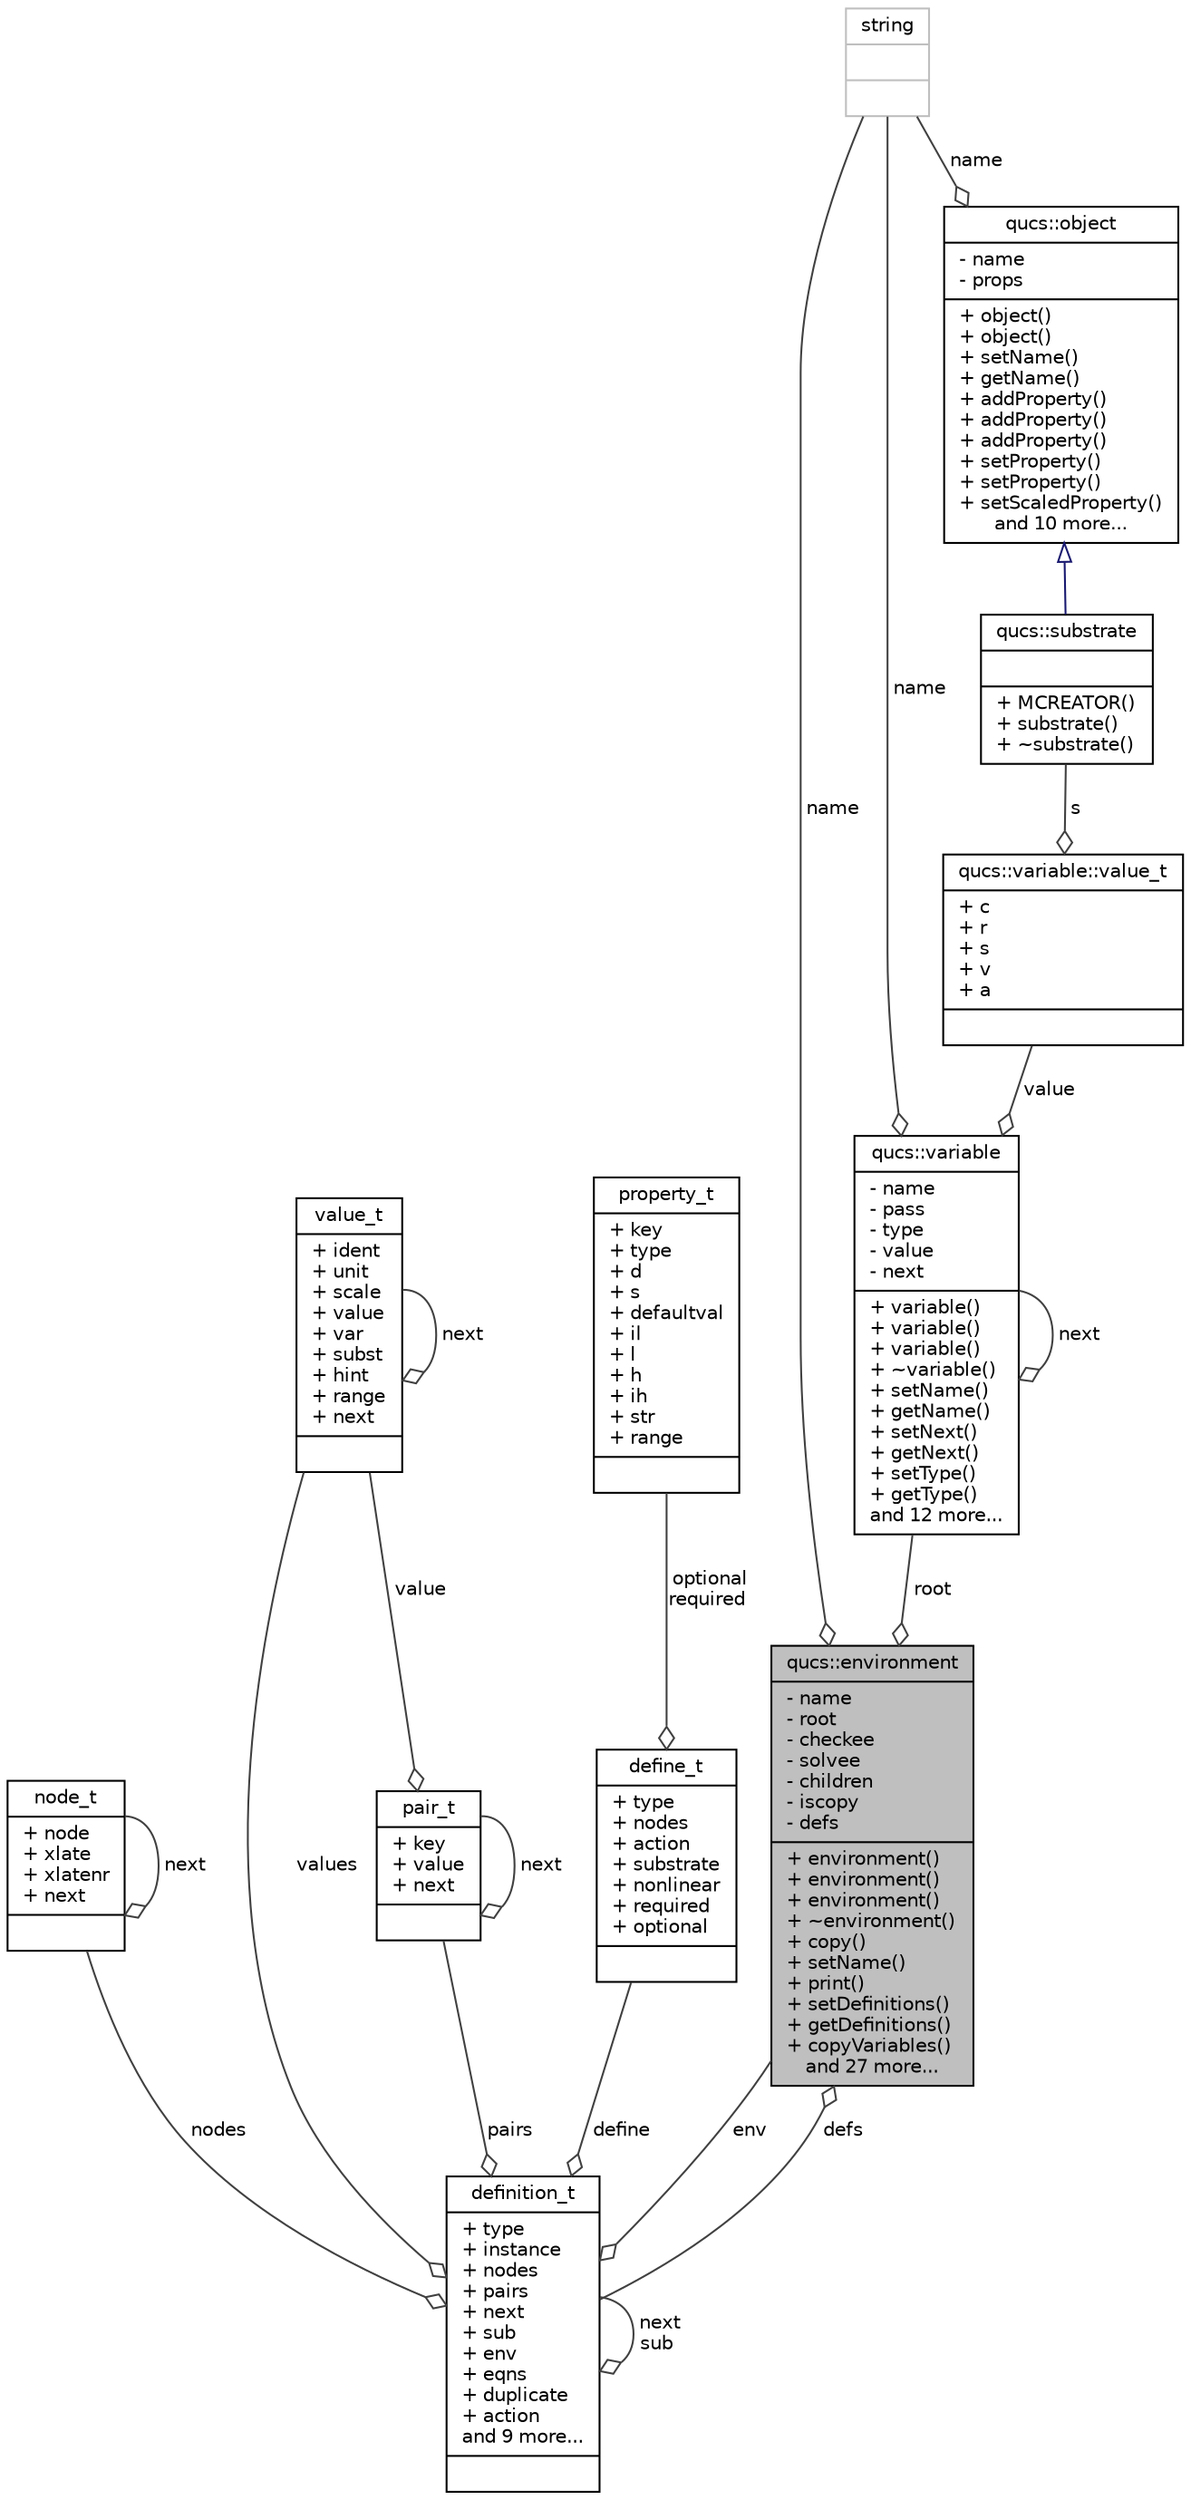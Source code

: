 digraph G
{
  edge [fontname="Helvetica",fontsize="10",labelfontname="Helvetica",labelfontsize="10"];
  node [fontname="Helvetica",fontsize="10",shape=record];
  Node1 [label="{qucs::environment\n|- name\l- root\l- checkee\l- solvee\l- children\l- iscopy\l- defs\l|+ environment()\l+ environment()\l+ environment()\l+ ~environment()\l+ copy()\l+ setName()\l+ print()\l+ setDefinitions()\l+ getDefinitions()\l+ copyVariables()\land 27 more...}",height=0.2,width=0.4,color="black", fillcolor="grey75", style="filled" fontcolor="black"];
  Node2 -> Node1 [color="grey25",fontsize="10",style="solid",label=" defs" ,arrowhead="odiamond",fontname="Helvetica"];
  Node2 [label="{definition_t\n|+ type\l+ instance\l+ nodes\l+ pairs\l+ next\l+ sub\l+ env\l+ eqns\l+ duplicate\l+ action\land 9 more...|}",height=0.2,width=0.4,color="black", fillcolor="white", style="filled",URL="$structdefinition__t.html"];
  Node1 -> Node2 [color="grey25",fontsize="10",style="solid",label=" env" ,arrowhead="odiamond",fontname="Helvetica"];
  Node3 -> Node2 [color="grey25",fontsize="10",style="solid",label=" nodes" ,arrowhead="odiamond",fontname="Helvetica"];
  Node3 [label="{node_t\n|+ node\l+ xlate\l+ xlatenr\l+ next\l|}",height=0.2,width=0.4,color="black", fillcolor="white", style="filled",URL="$structnode__t.html"];
  Node3 -> Node3 [color="grey25",fontsize="10",style="solid",label=" next" ,arrowhead="odiamond",fontname="Helvetica"];
  Node2 -> Node2 [color="grey25",fontsize="10",style="solid",label=" next\nsub" ,arrowhead="odiamond",fontname="Helvetica"];
  Node4 -> Node2 [color="grey25",fontsize="10",style="solid",label=" values" ,arrowhead="odiamond",fontname="Helvetica"];
  Node4 [label="{value_t\n|+ ident\l+ unit\l+ scale\l+ value\l+ var\l+ subst\l+ hint\l+ range\l+ next\l|}",height=0.2,width=0.4,color="black", fillcolor="white", style="filled",URL="$structvalue__t.html"];
  Node4 -> Node4 [color="grey25",fontsize="10",style="solid",label=" next" ,arrowhead="odiamond",fontname="Helvetica"];
  Node5 -> Node2 [color="grey25",fontsize="10",style="solid",label=" pairs" ,arrowhead="odiamond",fontname="Helvetica"];
  Node5 [label="{pair_t\n|+ key\l+ value\l+ next\l|}",height=0.2,width=0.4,color="black", fillcolor="white", style="filled",URL="$structpair__t.html"];
  Node4 -> Node5 [color="grey25",fontsize="10",style="solid",label=" value" ,arrowhead="odiamond",fontname="Helvetica"];
  Node5 -> Node5 [color="grey25",fontsize="10",style="solid",label=" next" ,arrowhead="odiamond",fontname="Helvetica"];
  Node6 -> Node2 [color="grey25",fontsize="10",style="solid",label=" define" ,arrowhead="odiamond",fontname="Helvetica"];
  Node6 [label="{define_t\n|+ type\l+ nodes\l+ action\l+ substrate\l+ nonlinear\l+ required\l+ optional\l|}",height=0.2,width=0.4,color="black", fillcolor="white", style="filled",URL="$structdefine__t.html"];
  Node7 -> Node6 [color="grey25",fontsize="10",style="solid",label=" optional\nrequired" ,arrowhead="odiamond",fontname="Helvetica"];
  Node7 [label="{property_t\n|+ key\l+ type\l+ d\l+ s\l+ defaultval\l+ il\l+ l\l+ h\l+ ih\l+ str\l+ range\l|}",height=0.2,width=0.4,color="black", fillcolor="white", style="filled",URL="$structproperty__t.html"];
  Node8 -> Node1 [color="grey25",fontsize="10",style="solid",label=" name" ,arrowhead="odiamond",fontname="Helvetica"];
  Node8 [label="{string\n||}",height=0.2,width=0.4,color="grey75", fillcolor="white", style="filled"];
  Node9 -> Node1 [color="grey25",fontsize="10",style="solid",label=" root" ,arrowhead="odiamond",fontname="Helvetica"];
  Node9 [label="{qucs::variable\n|- name\l- pass\l- type\l- value\l- next\l|+ variable()\l+ variable()\l+ variable()\l+ ~variable()\l+ setName()\l+ getName()\l+ setNext()\l+ getNext()\l+ setType()\l+ getType()\land 12 more...}",height=0.2,width=0.4,color="black", fillcolor="white", style="filled",URL="$classqucs_1_1variable.html"];
  Node8 -> Node9 [color="grey25",fontsize="10",style="solid",label=" name" ,arrowhead="odiamond",fontname="Helvetica"];
  Node10 -> Node9 [color="grey25",fontsize="10",style="solid",label=" value" ,arrowhead="odiamond",fontname="Helvetica"];
  Node10 [label="{qucs::variable::value_t\n|+ c\l+ r\l+ s\l+ v\l+ a\l|}",height=0.2,width=0.4,color="black", fillcolor="white", style="filled",URL="$unionqucs_1_1variable_1_1value__t.html"];
  Node11 -> Node10 [color="grey25",fontsize="10",style="solid",label=" s" ,arrowhead="odiamond",fontname="Helvetica"];
  Node11 [label="{qucs::substrate\n||+ MCREATOR()\l+ substrate()\l+ ~substrate()\l}",height=0.2,width=0.4,color="black", fillcolor="white", style="filled",URL="$classqucs_1_1substrate.html"];
  Node12 -> Node11 [dir="back",color="midnightblue",fontsize="10",style="solid",arrowtail="onormal",fontname="Helvetica"];
  Node12 [label="{qucs::object\n|- name\l- props\l|+ object()\l+ object()\l+ setName()\l+ getName()\l+ addProperty()\l+ addProperty()\l+ addProperty()\l+ setProperty()\l+ setProperty()\l+ setScaledProperty()\land 10 more...}",height=0.2,width=0.4,color="black", fillcolor="white", style="filled",URL="$classqucs_1_1object.html",tooltip="generic object class."];
  Node8 -> Node12 [color="grey25",fontsize="10",style="solid",label=" name" ,arrowhead="odiamond",fontname="Helvetica"];
  Node9 -> Node9 [color="grey25",fontsize="10",style="solid",label=" next" ,arrowhead="odiamond",fontname="Helvetica"];
}
